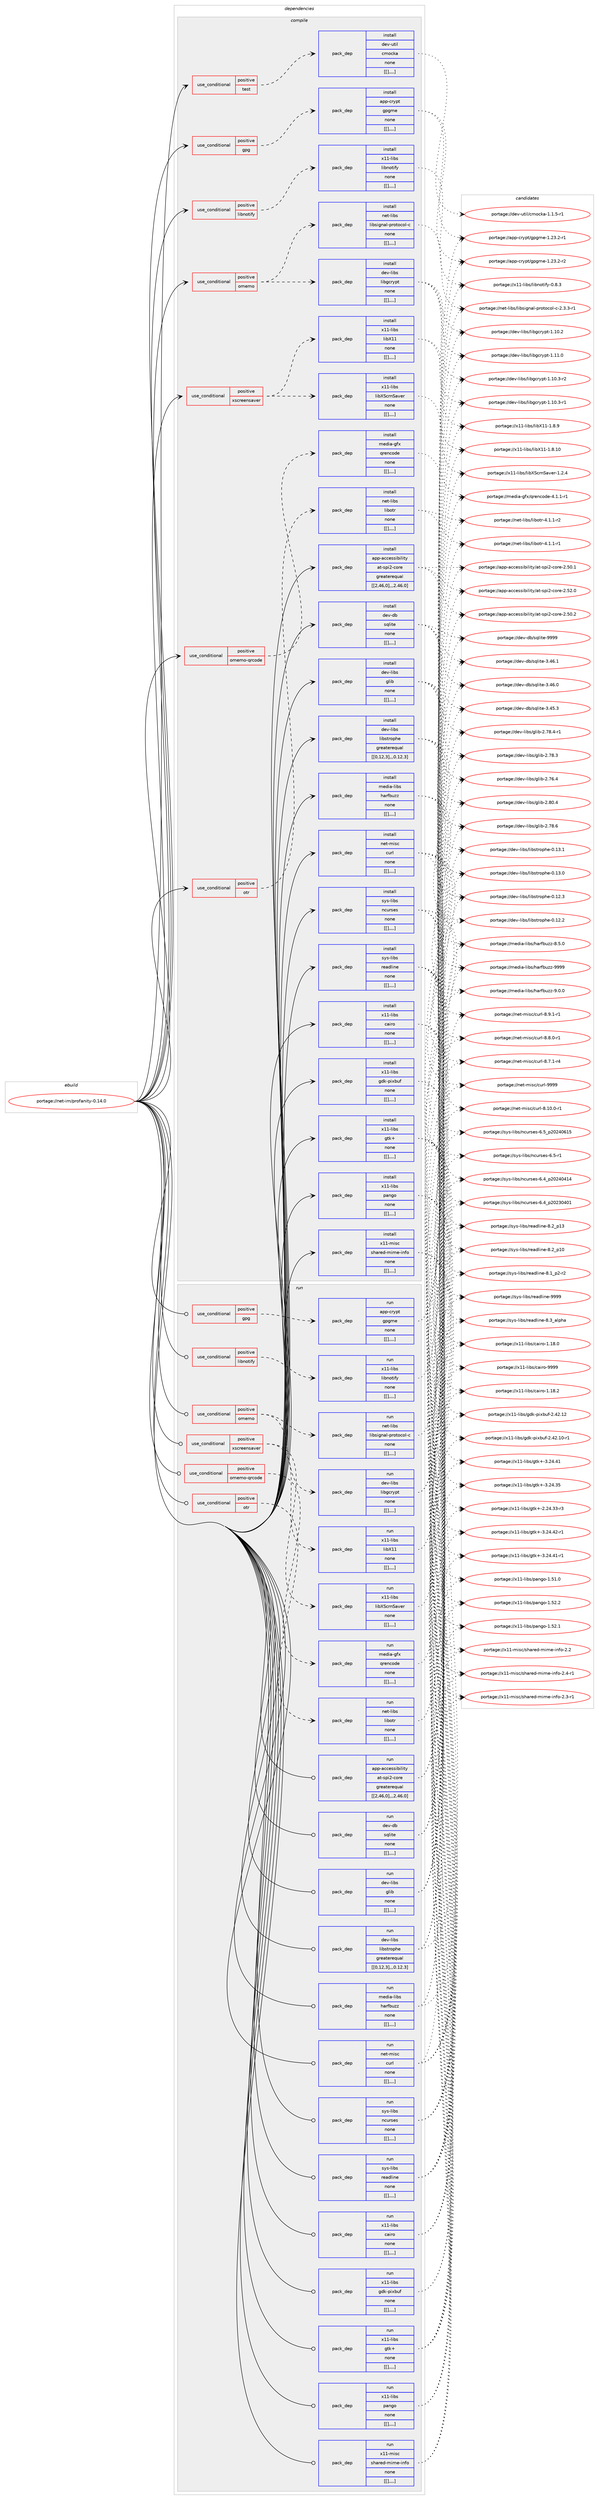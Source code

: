 digraph prolog {

# *************
# Graph options
# *************

newrank=true;
concentrate=true;
compound=true;
graph [rankdir=LR,fontname=Helvetica,fontsize=10,ranksep=1.5];#, ranksep=2.5, nodesep=0.2];
edge  [arrowhead=vee];
node  [fontname=Helvetica,fontsize=10];

# **********
# The ebuild
# **********

subgraph cluster_leftcol {
color=gray;
label=<<i>ebuild</i>>;
id [label="portage://net-im/profanity-0.14.0", color=red, width=4, href="../net-im/profanity-0.14.0.svg"];
}

# ****************
# The dependencies
# ****************

subgraph cluster_midcol {
color=gray;
label=<<i>dependencies</i>>;
subgraph cluster_compile {
fillcolor="#eeeeee";
style=filled;
label=<<i>compile</i>>;
subgraph cond96553 {
dependency371605 [label=<<TABLE BORDER="0" CELLBORDER="1" CELLSPACING="0" CELLPADDING="4"><TR><TD ROWSPAN="3" CELLPADDING="10">use_conditional</TD></TR><TR><TD>positive</TD></TR><TR><TD>gpg</TD></TR></TABLE>>, shape=none, color=red];
subgraph pack272291 {
dependency371606 [label=<<TABLE BORDER="0" CELLBORDER="1" CELLSPACING="0" CELLPADDING="4" WIDTH="220"><TR><TD ROWSPAN="6" CELLPADDING="30">pack_dep</TD></TR><TR><TD WIDTH="110">install</TD></TR><TR><TD>app-crypt</TD></TR><TR><TD>gpgme</TD></TR><TR><TD>none</TD></TR><TR><TD>[[],,,,]</TD></TR></TABLE>>, shape=none, color=blue];
}
dependency371605:e -> dependency371606:w [weight=20,style="dashed",arrowhead="vee"];
}
id:e -> dependency371605:w [weight=20,style="solid",arrowhead="vee"];
subgraph cond96554 {
dependency371607 [label=<<TABLE BORDER="0" CELLBORDER="1" CELLSPACING="0" CELLPADDING="4"><TR><TD ROWSPAN="3" CELLPADDING="10">use_conditional</TD></TR><TR><TD>positive</TD></TR><TR><TD>libnotify</TD></TR></TABLE>>, shape=none, color=red];
subgraph pack272292 {
dependency371608 [label=<<TABLE BORDER="0" CELLBORDER="1" CELLSPACING="0" CELLPADDING="4" WIDTH="220"><TR><TD ROWSPAN="6" CELLPADDING="30">pack_dep</TD></TR><TR><TD WIDTH="110">install</TD></TR><TR><TD>x11-libs</TD></TR><TR><TD>libnotify</TD></TR><TR><TD>none</TD></TR><TR><TD>[[],,,,]</TD></TR></TABLE>>, shape=none, color=blue];
}
dependency371607:e -> dependency371608:w [weight=20,style="dashed",arrowhead="vee"];
}
id:e -> dependency371607:w [weight=20,style="solid",arrowhead="vee"];
subgraph cond96555 {
dependency371609 [label=<<TABLE BORDER="0" CELLBORDER="1" CELLSPACING="0" CELLPADDING="4"><TR><TD ROWSPAN="3" CELLPADDING="10">use_conditional</TD></TR><TR><TD>positive</TD></TR><TR><TD>omemo</TD></TR></TABLE>>, shape=none, color=red];
subgraph pack272293 {
dependency371610 [label=<<TABLE BORDER="0" CELLBORDER="1" CELLSPACING="0" CELLPADDING="4" WIDTH="220"><TR><TD ROWSPAN="6" CELLPADDING="30">pack_dep</TD></TR><TR><TD WIDTH="110">install</TD></TR><TR><TD>dev-libs</TD></TR><TR><TD>libgcrypt</TD></TR><TR><TD>none</TD></TR><TR><TD>[[],,,,]</TD></TR></TABLE>>, shape=none, color=blue];
}
dependency371609:e -> dependency371610:w [weight=20,style="dashed",arrowhead="vee"];
subgraph pack272294 {
dependency371611 [label=<<TABLE BORDER="0" CELLBORDER="1" CELLSPACING="0" CELLPADDING="4" WIDTH="220"><TR><TD ROWSPAN="6" CELLPADDING="30">pack_dep</TD></TR><TR><TD WIDTH="110">install</TD></TR><TR><TD>net-libs</TD></TR><TR><TD>libsignal-protocol-c</TD></TR><TR><TD>none</TD></TR><TR><TD>[[],,,,]</TD></TR></TABLE>>, shape=none, color=blue];
}
dependency371609:e -> dependency371611:w [weight=20,style="dashed",arrowhead="vee"];
}
id:e -> dependency371609:w [weight=20,style="solid",arrowhead="vee"];
subgraph cond96556 {
dependency371612 [label=<<TABLE BORDER="0" CELLBORDER="1" CELLSPACING="0" CELLPADDING="4"><TR><TD ROWSPAN="3" CELLPADDING="10">use_conditional</TD></TR><TR><TD>positive</TD></TR><TR><TD>omemo-qrcode</TD></TR></TABLE>>, shape=none, color=red];
subgraph pack272295 {
dependency371613 [label=<<TABLE BORDER="0" CELLBORDER="1" CELLSPACING="0" CELLPADDING="4" WIDTH="220"><TR><TD ROWSPAN="6" CELLPADDING="30">pack_dep</TD></TR><TR><TD WIDTH="110">install</TD></TR><TR><TD>media-gfx</TD></TR><TR><TD>qrencode</TD></TR><TR><TD>none</TD></TR><TR><TD>[[],,,,]</TD></TR></TABLE>>, shape=none, color=blue];
}
dependency371612:e -> dependency371613:w [weight=20,style="dashed",arrowhead="vee"];
}
id:e -> dependency371612:w [weight=20,style="solid",arrowhead="vee"];
subgraph cond96557 {
dependency371614 [label=<<TABLE BORDER="0" CELLBORDER="1" CELLSPACING="0" CELLPADDING="4"><TR><TD ROWSPAN="3" CELLPADDING="10">use_conditional</TD></TR><TR><TD>positive</TD></TR><TR><TD>otr</TD></TR></TABLE>>, shape=none, color=red];
subgraph pack272296 {
dependency371615 [label=<<TABLE BORDER="0" CELLBORDER="1" CELLSPACING="0" CELLPADDING="4" WIDTH="220"><TR><TD ROWSPAN="6" CELLPADDING="30">pack_dep</TD></TR><TR><TD WIDTH="110">install</TD></TR><TR><TD>net-libs</TD></TR><TR><TD>libotr</TD></TR><TR><TD>none</TD></TR><TR><TD>[[],,,,]</TD></TR></TABLE>>, shape=none, color=blue];
}
dependency371614:e -> dependency371615:w [weight=20,style="dashed",arrowhead="vee"];
}
id:e -> dependency371614:w [weight=20,style="solid",arrowhead="vee"];
subgraph cond96558 {
dependency371616 [label=<<TABLE BORDER="0" CELLBORDER="1" CELLSPACING="0" CELLPADDING="4"><TR><TD ROWSPAN="3" CELLPADDING="10">use_conditional</TD></TR><TR><TD>positive</TD></TR><TR><TD>test</TD></TR></TABLE>>, shape=none, color=red];
subgraph pack272297 {
dependency371617 [label=<<TABLE BORDER="0" CELLBORDER="1" CELLSPACING="0" CELLPADDING="4" WIDTH="220"><TR><TD ROWSPAN="6" CELLPADDING="30">pack_dep</TD></TR><TR><TD WIDTH="110">install</TD></TR><TR><TD>dev-util</TD></TR><TR><TD>cmocka</TD></TR><TR><TD>none</TD></TR><TR><TD>[[],,,,]</TD></TR></TABLE>>, shape=none, color=blue];
}
dependency371616:e -> dependency371617:w [weight=20,style="dashed",arrowhead="vee"];
}
id:e -> dependency371616:w [weight=20,style="solid",arrowhead="vee"];
subgraph cond96559 {
dependency371618 [label=<<TABLE BORDER="0" CELLBORDER="1" CELLSPACING="0" CELLPADDING="4"><TR><TD ROWSPAN="3" CELLPADDING="10">use_conditional</TD></TR><TR><TD>positive</TD></TR><TR><TD>xscreensaver</TD></TR></TABLE>>, shape=none, color=red];
subgraph pack272298 {
dependency371619 [label=<<TABLE BORDER="0" CELLBORDER="1" CELLSPACING="0" CELLPADDING="4" WIDTH="220"><TR><TD ROWSPAN="6" CELLPADDING="30">pack_dep</TD></TR><TR><TD WIDTH="110">install</TD></TR><TR><TD>x11-libs</TD></TR><TR><TD>libXScrnSaver</TD></TR><TR><TD>none</TD></TR><TR><TD>[[],,,,]</TD></TR></TABLE>>, shape=none, color=blue];
}
dependency371618:e -> dependency371619:w [weight=20,style="dashed",arrowhead="vee"];
subgraph pack272299 {
dependency371620 [label=<<TABLE BORDER="0" CELLBORDER="1" CELLSPACING="0" CELLPADDING="4" WIDTH="220"><TR><TD ROWSPAN="6" CELLPADDING="30">pack_dep</TD></TR><TR><TD WIDTH="110">install</TD></TR><TR><TD>x11-libs</TD></TR><TR><TD>libX11</TD></TR><TR><TD>none</TD></TR><TR><TD>[[],,,,]</TD></TR></TABLE>>, shape=none, color=blue];
}
dependency371618:e -> dependency371620:w [weight=20,style="dashed",arrowhead="vee"];
}
id:e -> dependency371618:w [weight=20,style="solid",arrowhead="vee"];
subgraph pack272300 {
dependency371621 [label=<<TABLE BORDER="0" CELLBORDER="1" CELLSPACING="0" CELLPADDING="4" WIDTH="220"><TR><TD ROWSPAN="6" CELLPADDING="30">pack_dep</TD></TR><TR><TD WIDTH="110">install</TD></TR><TR><TD>app-accessibility</TD></TR><TR><TD>at-spi2-core</TD></TR><TR><TD>greaterequal</TD></TR><TR><TD>[[2,46,0],,,2.46.0]</TD></TR></TABLE>>, shape=none, color=blue];
}
id:e -> dependency371621:w [weight=20,style="solid",arrowhead="vee"];
subgraph pack272301 {
dependency371622 [label=<<TABLE BORDER="0" CELLBORDER="1" CELLSPACING="0" CELLPADDING="4" WIDTH="220"><TR><TD ROWSPAN="6" CELLPADDING="30">pack_dep</TD></TR><TR><TD WIDTH="110">install</TD></TR><TR><TD>dev-db</TD></TR><TR><TD>sqlite</TD></TR><TR><TD>none</TD></TR><TR><TD>[[],,,,]</TD></TR></TABLE>>, shape=none, color=blue];
}
id:e -> dependency371622:w [weight=20,style="solid",arrowhead="vee"];
subgraph pack272302 {
dependency371623 [label=<<TABLE BORDER="0" CELLBORDER="1" CELLSPACING="0" CELLPADDING="4" WIDTH="220"><TR><TD ROWSPAN="6" CELLPADDING="30">pack_dep</TD></TR><TR><TD WIDTH="110">install</TD></TR><TR><TD>dev-libs</TD></TR><TR><TD>glib</TD></TR><TR><TD>none</TD></TR><TR><TD>[[],,,,]</TD></TR></TABLE>>, shape=none, color=blue];
}
id:e -> dependency371623:w [weight=20,style="solid",arrowhead="vee"];
subgraph pack272303 {
dependency371624 [label=<<TABLE BORDER="0" CELLBORDER="1" CELLSPACING="0" CELLPADDING="4" WIDTH="220"><TR><TD ROWSPAN="6" CELLPADDING="30">pack_dep</TD></TR><TR><TD WIDTH="110">install</TD></TR><TR><TD>dev-libs</TD></TR><TR><TD>libstrophe</TD></TR><TR><TD>greaterequal</TD></TR><TR><TD>[[0,12,3],,,0.12.3]</TD></TR></TABLE>>, shape=none, color=blue];
}
id:e -> dependency371624:w [weight=20,style="solid",arrowhead="vee"];
subgraph pack272304 {
dependency371625 [label=<<TABLE BORDER="0" CELLBORDER="1" CELLSPACING="0" CELLPADDING="4" WIDTH="220"><TR><TD ROWSPAN="6" CELLPADDING="30">pack_dep</TD></TR><TR><TD WIDTH="110">install</TD></TR><TR><TD>media-libs</TD></TR><TR><TD>harfbuzz</TD></TR><TR><TD>none</TD></TR><TR><TD>[[],,,,]</TD></TR></TABLE>>, shape=none, color=blue];
}
id:e -> dependency371625:w [weight=20,style="solid",arrowhead="vee"];
subgraph pack272305 {
dependency371626 [label=<<TABLE BORDER="0" CELLBORDER="1" CELLSPACING="0" CELLPADDING="4" WIDTH="220"><TR><TD ROWSPAN="6" CELLPADDING="30">pack_dep</TD></TR><TR><TD WIDTH="110">install</TD></TR><TR><TD>net-misc</TD></TR><TR><TD>curl</TD></TR><TR><TD>none</TD></TR><TR><TD>[[],,,,]</TD></TR></TABLE>>, shape=none, color=blue];
}
id:e -> dependency371626:w [weight=20,style="solid",arrowhead="vee"];
subgraph pack272306 {
dependency371627 [label=<<TABLE BORDER="0" CELLBORDER="1" CELLSPACING="0" CELLPADDING="4" WIDTH="220"><TR><TD ROWSPAN="6" CELLPADDING="30">pack_dep</TD></TR><TR><TD WIDTH="110">install</TD></TR><TR><TD>sys-libs</TD></TR><TR><TD>ncurses</TD></TR><TR><TD>none</TD></TR><TR><TD>[[],,,,]</TD></TR></TABLE>>, shape=none, color=blue];
}
id:e -> dependency371627:w [weight=20,style="solid",arrowhead="vee"];
subgraph pack272307 {
dependency371628 [label=<<TABLE BORDER="0" CELLBORDER="1" CELLSPACING="0" CELLPADDING="4" WIDTH="220"><TR><TD ROWSPAN="6" CELLPADDING="30">pack_dep</TD></TR><TR><TD WIDTH="110">install</TD></TR><TR><TD>sys-libs</TD></TR><TR><TD>readline</TD></TR><TR><TD>none</TD></TR><TR><TD>[[],,,,]</TD></TR></TABLE>>, shape=none, color=blue];
}
id:e -> dependency371628:w [weight=20,style="solid",arrowhead="vee"];
subgraph pack272308 {
dependency371629 [label=<<TABLE BORDER="0" CELLBORDER="1" CELLSPACING="0" CELLPADDING="4" WIDTH="220"><TR><TD ROWSPAN="6" CELLPADDING="30">pack_dep</TD></TR><TR><TD WIDTH="110">install</TD></TR><TR><TD>x11-libs</TD></TR><TR><TD>cairo</TD></TR><TR><TD>none</TD></TR><TR><TD>[[],,,,]</TD></TR></TABLE>>, shape=none, color=blue];
}
id:e -> dependency371629:w [weight=20,style="solid",arrowhead="vee"];
subgraph pack272309 {
dependency371630 [label=<<TABLE BORDER="0" CELLBORDER="1" CELLSPACING="0" CELLPADDING="4" WIDTH="220"><TR><TD ROWSPAN="6" CELLPADDING="30">pack_dep</TD></TR><TR><TD WIDTH="110">install</TD></TR><TR><TD>x11-libs</TD></TR><TR><TD>gdk-pixbuf</TD></TR><TR><TD>none</TD></TR><TR><TD>[[],,,,]</TD></TR></TABLE>>, shape=none, color=blue];
}
id:e -> dependency371630:w [weight=20,style="solid",arrowhead="vee"];
subgraph pack272310 {
dependency371631 [label=<<TABLE BORDER="0" CELLBORDER="1" CELLSPACING="0" CELLPADDING="4" WIDTH="220"><TR><TD ROWSPAN="6" CELLPADDING="30">pack_dep</TD></TR><TR><TD WIDTH="110">install</TD></TR><TR><TD>x11-libs</TD></TR><TR><TD>gtk+</TD></TR><TR><TD>none</TD></TR><TR><TD>[[],,,,]</TD></TR></TABLE>>, shape=none, color=blue];
}
id:e -> dependency371631:w [weight=20,style="solid",arrowhead="vee"];
subgraph pack272311 {
dependency371632 [label=<<TABLE BORDER="0" CELLBORDER="1" CELLSPACING="0" CELLPADDING="4" WIDTH="220"><TR><TD ROWSPAN="6" CELLPADDING="30">pack_dep</TD></TR><TR><TD WIDTH="110">install</TD></TR><TR><TD>x11-libs</TD></TR><TR><TD>pango</TD></TR><TR><TD>none</TD></TR><TR><TD>[[],,,,]</TD></TR></TABLE>>, shape=none, color=blue];
}
id:e -> dependency371632:w [weight=20,style="solid",arrowhead="vee"];
subgraph pack272312 {
dependency371633 [label=<<TABLE BORDER="0" CELLBORDER="1" CELLSPACING="0" CELLPADDING="4" WIDTH="220"><TR><TD ROWSPAN="6" CELLPADDING="30">pack_dep</TD></TR><TR><TD WIDTH="110">install</TD></TR><TR><TD>x11-misc</TD></TR><TR><TD>shared-mime-info</TD></TR><TR><TD>none</TD></TR><TR><TD>[[],,,,]</TD></TR></TABLE>>, shape=none, color=blue];
}
id:e -> dependency371633:w [weight=20,style="solid",arrowhead="vee"];
}
subgraph cluster_compileandrun {
fillcolor="#eeeeee";
style=filled;
label=<<i>compile and run</i>>;
}
subgraph cluster_run {
fillcolor="#eeeeee";
style=filled;
label=<<i>run</i>>;
subgraph cond96560 {
dependency371634 [label=<<TABLE BORDER="0" CELLBORDER="1" CELLSPACING="0" CELLPADDING="4"><TR><TD ROWSPAN="3" CELLPADDING="10">use_conditional</TD></TR><TR><TD>positive</TD></TR><TR><TD>gpg</TD></TR></TABLE>>, shape=none, color=red];
subgraph pack272313 {
dependency371635 [label=<<TABLE BORDER="0" CELLBORDER="1" CELLSPACING="0" CELLPADDING="4" WIDTH="220"><TR><TD ROWSPAN="6" CELLPADDING="30">pack_dep</TD></TR><TR><TD WIDTH="110">run</TD></TR><TR><TD>app-crypt</TD></TR><TR><TD>gpgme</TD></TR><TR><TD>none</TD></TR><TR><TD>[[],,,,]</TD></TR></TABLE>>, shape=none, color=blue];
}
dependency371634:e -> dependency371635:w [weight=20,style="dashed",arrowhead="vee"];
}
id:e -> dependency371634:w [weight=20,style="solid",arrowhead="odot"];
subgraph cond96561 {
dependency371636 [label=<<TABLE BORDER="0" CELLBORDER="1" CELLSPACING="0" CELLPADDING="4"><TR><TD ROWSPAN="3" CELLPADDING="10">use_conditional</TD></TR><TR><TD>positive</TD></TR><TR><TD>libnotify</TD></TR></TABLE>>, shape=none, color=red];
subgraph pack272314 {
dependency371637 [label=<<TABLE BORDER="0" CELLBORDER="1" CELLSPACING="0" CELLPADDING="4" WIDTH="220"><TR><TD ROWSPAN="6" CELLPADDING="30">pack_dep</TD></TR><TR><TD WIDTH="110">run</TD></TR><TR><TD>x11-libs</TD></TR><TR><TD>libnotify</TD></TR><TR><TD>none</TD></TR><TR><TD>[[],,,,]</TD></TR></TABLE>>, shape=none, color=blue];
}
dependency371636:e -> dependency371637:w [weight=20,style="dashed",arrowhead="vee"];
}
id:e -> dependency371636:w [weight=20,style="solid",arrowhead="odot"];
subgraph cond96562 {
dependency371638 [label=<<TABLE BORDER="0" CELLBORDER="1" CELLSPACING="0" CELLPADDING="4"><TR><TD ROWSPAN="3" CELLPADDING="10">use_conditional</TD></TR><TR><TD>positive</TD></TR><TR><TD>omemo</TD></TR></TABLE>>, shape=none, color=red];
subgraph pack272315 {
dependency371639 [label=<<TABLE BORDER="0" CELLBORDER="1" CELLSPACING="0" CELLPADDING="4" WIDTH="220"><TR><TD ROWSPAN="6" CELLPADDING="30">pack_dep</TD></TR><TR><TD WIDTH="110">run</TD></TR><TR><TD>dev-libs</TD></TR><TR><TD>libgcrypt</TD></TR><TR><TD>none</TD></TR><TR><TD>[[],,,,]</TD></TR></TABLE>>, shape=none, color=blue];
}
dependency371638:e -> dependency371639:w [weight=20,style="dashed",arrowhead="vee"];
subgraph pack272316 {
dependency371640 [label=<<TABLE BORDER="0" CELLBORDER="1" CELLSPACING="0" CELLPADDING="4" WIDTH="220"><TR><TD ROWSPAN="6" CELLPADDING="30">pack_dep</TD></TR><TR><TD WIDTH="110">run</TD></TR><TR><TD>net-libs</TD></TR><TR><TD>libsignal-protocol-c</TD></TR><TR><TD>none</TD></TR><TR><TD>[[],,,,]</TD></TR></TABLE>>, shape=none, color=blue];
}
dependency371638:e -> dependency371640:w [weight=20,style="dashed",arrowhead="vee"];
}
id:e -> dependency371638:w [weight=20,style="solid",arrowhead="odot"];
subgraph cond96563 {
dependency371641 [label=<<TABLE BORDER="0" CELLBORDER="1" CELLSPACING="0" CELLPADDING="4"><TR><TD ROWSPAN="3" CELLPADDING="10">use_conditional</TD></TR><TR><TD>positive</TD></TR><TR><TD>omemo-qrcode</TD></TR></TABLE>>, shape=none, color=red];
subgraph pack272317 {
dependency371642 [label=<<TABLE BORDER="0" CELLBORDER="1" CELLSPACING="0" CELLPADDING="4" WIDTH="220"><TR><TD ROWSPAN="6" CELLPADDING="30">pack_dep</TD></TR><TR><TD WIDTH="110">run</TD></TR><TR><TD>media-gfx</TD></TR><TR><TD>qrencode</TD></TR><TR><TD>none</TD></TR><TR><TD>[[],,,,]</TD></TR></TABLE>>, shape=none, color=blue];
}
dependency371641:e -> dependency371642:w [weight=20,style="dashed",arrowhead="vee"];
}
id:e -> dependency371641:w [weight=20,style="solid",arrowhead="odot"];
subgraph cond96564 {
dependency371643 [label=<<TABLE BORDER="0" CELLBORDER="1" CELLSPACING="0" CELLPADDING="4"><TR><TD ROWSPAN="3" CELLPADDING="10">use_conditional</TD></TR><TR><TD>positive</TD></TR><TR><TD>otr</TD></TR></TABLE>>, shape=none, color=red];
subgraph pack272318 {
dependency371644 [label=<<TABLE BORDER="0" CELLBORDER="1" CELLSPACING="0" CELLPADDING="4" WIDTH="220"><TR><TD ROWSPAN="6" CELLPADDING="30">pack_dep</TD></TR><TR><TD WIDTH="110">run</TD></TR><TR><TD>net-libs</TD></TR><TR><TD>libotr</TD></TR><TR><TD>none</TD></TR><TR><TD>[[],,,,]</TD></TR></TABLE>>, shape=none, color=blue];
}
dependency371643:e -> dependency371644:w [weight=20,style="dashed",arrowhead="vee"];
}
id:e -> dependency371643:w [weight=20,style="solid",arrowhead="odot"];
subgraph cond96565 {
dependency371645 [label=<<TABLE BORDER="0" CELLBORDER="1" CELLSPACING="0" CELLPADDING="4"><TR><TD ROWSPAN="3" CELLPADDING="10">use_conditional</TD></TR><TR><TD>positive</TD></TR><TR><TD>xscreensaver</TD></TR></TABLE>>, shape=none, color=red];
subgraph pack272319 {
dependency371646 [label=<<TABLE BORDER="0" CELLBORDER="1" CELLSPACING="0" CELLPADDING="4" WIDTH="220"><TR><TD ROWSPAN="6" CELLPADDING="30">pack_dep</TD></TR><TR><TD WIDTH="110">run</TD></TR><TR><TD>x11-libs</TD></TR><TR><TD>libXScrnSaver</TD></TR><TR><TD>none</TD></TR><TR><TD>[[],,,,]</TD></TR></TABLE>>, shape=none, color=blue];
}
dependency371645:e -> dependency371646:w [weight=20,style="dashed",arrowhead="vee"];
subgraph pack272320 {
dependency371647 [label=<<TABLE BORDER="0" CELLBORDER="1" CELLSPACING="0" CELLPADDING="4" WIDTH="220"><TR><TD ROWSPAN="6" CELLPADDING="30">pack_dep</TD></TR><TR><TD WIDTH="110">run</TD></TR><TR><TD>x11-libs</TD></TR><TR><TD>libX11</TD></TR><TR><TD>none</TD></TR><TR><TD>[[],,,,]</TD></TR></TABLE>>, shape=none, color=blue];
}
dependency371645:e -> dependency371647:w [weight=20,style="dashed",arrowhead="vee"];
}
id:e -> dependency371645:w [weight=20,style="solid",arrowhead="odot"];
subgraph pack272321 {
dependency371648 [label=<<TABLE BORDER="0" CELLBORDER="1" CELLSPACING="0" CELLPADDING="4" WIDTH="220"><TR><TD ROWSPAN="6" CELLPADDING="30">pack_dep</TD></TR><TR><TD WIDTH="110">run</TD></TR><TR><TD>app-accessibility</TD></TR><TR><TD>at-spi2-core</TD></TR><TR><TD>greaterequal</TD></TR><TR><TD>[[2,46,0],,,2.46.0]</TD></TR></TABLE>>, shape=none, color=blue];
}
id:e -> dependency371648:w [weight=20,style="solid",arrowhead="odot"];
subgraph pack272322 {
dependency371649 [label=<<TABLE BORDER="0" CELLBORDER="1" CELLSPACING="0" CELLPADDING="4" WIDTH="220"><TR><TD ROWSPAN="6" CELLPADDING="30">pack_dep</TD></TR><TR><TD WIDTH="110">run</TD></TR><TR><TD>dev-db</TD></TR><TR><TD>sqlite</TD></TR><TR><TD>none</TD></TR><TR><TD>[[],,,,]</TD></TR></TABLE>>, shape=none, color=blue];
}
id:e -> dependency371649:w [weight=20,style="solid",arrowhead="odot"];
subgraph pack272323 {
dependency371650 [label=<<TABLE BORDER="0" CELLBORDER="1" CELLSPACING="0" CELLPADDING="4" WIDTH="220"><TR><TD ROWSPAN="6" CELLPADDING="30">pack_dep</TD></TR><TR><TD WIDTH="110">run</TD></TR><TR><TD>dev-libs</TD></TR><TR><TD>glib</TD></TR><TR><TD>none</TD></TR><TR><TD>[[],,,,]</TD></TR></TABLE>>, shape=none, color=blue];
}
id:e -> dependency371650:w [weight=20,style="solid",arrowhead="odot"];
subgraph pack272324 {
dependency371651 [label=<<TABLE BORDER="0" CELLBORDER="1" CELLSPACING="0" CELLPADDING="4" WIDTH="220"><TR><TD ROWSPAN="6" CELLPADDING="30">pack_dep</TD></TR><TR><TD WIDTH="110">run</TD></TR><TR><TD>dev-libs</TD></TR><TR><TD>libstrophe</TD></TR><TR><TD>greaterequal</TD></TR><TR><TD>[[0,12,3],,,0.12.3]</TD></TR></TABLE>>, shape=none, color=blue];
}
id:e -> dependency371651:w [weight=20,style="solid",arrowhead="odot"];
subgraph pack272325 {
dependency371652 [label=<<TABLE BORDER="0" CELLBORDER="1" CELLSPACING="0" CELLPADDING="4" WIDTH="220"><TR><TD ROWSPAN="6" CELLPADDING="30">pack_dep</TD></TR><TR><TD WIDTH="110">run</TD></TR><TR><TD>media-libs</TD></TR><TR><TD>harfbuzz</TD></TR><TR><TD>none</TD></TR><TR><TD>[[],,,,]</TD></TR></TABLE>>, shape=none, color=blue];
}
id:e -> dependency371652:w [weight=20,style="solid",arrowhead="odot"];
subgraph pack272326 {
dependency371653 [label=<<TABLE BORDER="0" CELLBORDER="1" CELLSPACING="0" CELLPADDING="4" WIDTH="220"><TR><TD ROWSPAN="6" CELLPADDING="30">pack_dep</TD></TR><TR><TD WIDTH="110">run</TD></TR><TR><TD>net-misc</TD></TR><TR><TD>curl</TD></TR><TR><TD>none</TD></TR><TR><TD>[[],,,,]</TD></TR></TABLE>>, shape=none, color=blue];
}
id:e -> dependency371653:w [weight=20,style="solid",arrowhead="odot"];
subgraph pack272327 {
dependency371654 [label=<<TABLE BORDER="0" CELLBORDER="1" CELLSPACING="0" CELLPADDING="4" WIDTH="220"><TR><TD ROWSPAN="6" CELLPADDING="30">pack_dep</TD></TR><TR><TD WIDTH="110">run</TD></TR><TR><TD>sys-libs</TD></TR><TR><TD>ncurses</TD></TR><TR><TD>none</TD></TR><TR><TD>[[],,,,]</TD></TR></TABLE>>, shape=none, color=blue];
}
id:e -> dependency371654:w [weight=20,style="solid",arrowhead="odot"];
subgraph pack272328 {
dependency371655 [label=<<TABLE BORDER="0" CELLBORDER="1" CELLSPACING="0" CELLPADDING="4" WIDTH="220"><TR><TD ROWSPAN="6" CELLPADDING="30">pack_dep</TD></TR><TR><TD WIDTH="110">run</TD></TR><TR><TD>sys-libs</TD></TR><TR><TD>readline</TD></TR><TR><TD>none</TD></TR><TR><TD>[[],,,,]</TD></TR></TABLE>>, shape=none, color=blue];
}
id:e -> dependency371655:w [weight=20,style="solid",arrowhead="odot"];
subgraph pack272329 {
dependency371656 [label=<<TABLE BORDER="0" CELLBORDER="1" CELLSPACING="0" CELLPADDING="4" WIDTH="220"><TR><TD ROWSPAN="6" CELLPADDING="30">pack_dep</TD></TR><TR><TD WIDTH="110">run</TD></TR><TR><TD>x11-libs</TD></TR><TR><TD>cairo</TD></TR><TR><TD>none</TD></TR><TR><TD>[[],,,,]</TD></TR></TABLE>>, shape=none, color=blue];
}
id:e -> dependency371656:w [weight=20,style="solid",arrowhead="odot"];
subgraph pack272330 {
dependency371657 [label=<<TABLE BORDER="0" CELLBORDER="1" CELLSPACING="0" CELLPADDING="4" WIDTH="220"><TR><TD ROWSPAN="6" CELLPADDING="30">pack_dep</TD></TR><TR><TD WIDTH="110">run</TD></TR><TR><TD>x11-libs</TD></TR><TR><TD>gdk-pixbuf</TD></TR><TR><TD>none</TD></TR><TR><TD>[[],,,,]</TD></TR></TABLE>>, shape=none, color=blue];
}
id:e -> dependency371657:w [weight=20,style="solid",arrowhead="odot"];
subgraph pack272331 {
dependency371658 [label=<<TABLE BORDER="0" CELLBORDER="1" CELLSPACING="0" CELLPADDING="4" WIDTH="220"><TR><TD ROWSPAN="6" CELLPADDING="30">pack_dep</TD></TR><TR><TD WIDTH="110">run</TD></TR><TR><TD>x11-libs</TD></TR><TR><TD>gtk+</TD></TR><TR><TD>none</TD></TR><TR><TD>[[],,,,]</TD></TR></TABLE>>, shape=none, color=blue];
}
id:e -> dependency371658:w [weight=20,style="solid",arrowhead="odot"];
subgraph pack272332 {
dependency371659 [label=<<TABLE BORDER="0" CELLBORDER="1" CELLSPACING="0" CELLPADDING="4" WIDTH="220"><TR><TD ROWSPAN="6" CELLPADDING="30">pack_dep</TD></TR><TR><TD WIDTH="110">run</TD></TR><TR><TD>x11-libs</TD></TR><TR><TD>pango</TD></TR><TR><TD>none</TD></TR><TR><TD>[[],,,,]</TD></TR></TABLE>>, shape=none, color=blue];
}
id:e -> dependency371659:w [weight=20,style="solid",arrowhead="odot"];
subgraph pack272333 {
dependency371660 [label=<<TABLE BORDER="0" CELLBORDER="1" CELLSPACING="0" CELLPADDING="4" WIDTH="220"><TR><TD ROWSPAN="6" CELLPADDING="30">pack_dep</TD></TR><TR><TD WIDTH="110">run</TD></TR><TR><TD>x11-misc</TD></TR><TR><TD>shared-mime-info</TD></TR><TR><TD>none</TD></TR><TR><TD>[[],,,,]</TD></TR></TABLE>>, shape=none, color=blue];
}
id:e -> dependency371660:w [weight=20,style="solid",arrowhead="odot"];
}
}

# **************
# The candidates
# **************

subgraph cluster_choices {
rank=same;
color=gray;
label=<<i>candidates</i>>;

subgraph choice272291 {
color=black;
nodesep=1;
choice97112112459911412111211647103112103109101454946505146504511450 [label="portage://app-crypt/gpgme-1.23.2-r2", color=red, width=4,href="../app-crypt/gpgme-1.23.2-r2.svg"];
choice97112112459911412111211647103112103109101454946505146504511449 [label="portage://app-crypt/gpgme-1.23.2-r1", color=red, width=4,href="../app-crypt/gpgme-1.23.2-r1.svg"];
dependency371606:e -> choice97112112459911412111211647103112103109101454946505146504511450:w [style=dotted,weight="100"];
dependency371606:e -> choice97112112459911412111211647103112103109101454946505146504511449:w [style=dotted,weight="100"];
}
subgraph choice272292 {
color=black;
nodesep=1;
choice120494945108105981154710810598110111116105102121454846564651 [label="portage://x11-libs/libnotify-0.8.3", color=red, width=4,href="../x11-libs/libnotify-0.8.3.svg"];
dependency371608:e -> choice120494945108105981154710810598110111116105102121454846564651:w [style=dotted,weight="100"];
}
subgraph choice272293 {
color=black;
nodesep=1;
choice100101118451081059811547108105981039911412111211645494649494648 [label="portage://dev-libs/libgcrypt-1.11.0", color=red, width=4,href="../dev-libs/libgcrypt-1.11.0.svg"];
choice1001011184510810598115471081059810399114121112116454946494846514511450 [label="portage://dev-libs/libgcrypt-1.10.3-r2", color=red, width=4,href="../dev-libs/libgcrypt-1.10.3-r2.svg"];
choice1001011184510810598115471081059810399114121112116454946494846514511449 [label="portage://dev-libs/libgcrypt-1.10.3-r1", color=red, width=4,href="../dev-libs/libgcrypt-1.10.3-r1.svg"];
choice100101118451081059811547108105981039911412111211645494649484650 [label="portage://dev-libs/libgcrypt-1.10.2", color=red, width=4,href="../dev-libs/libgcrypt-1.10.2.svg"];
dependency371610:e -> choice100101118451081059811547108105981039911412111211645494649494648:w [style=dotted,weight="100"];
dependency371610:e -> choice1001011184510810598115471081059810399114121112116454946494846514511450:w [style=dotted,weight="100"];
dependency371610:e -> choice1001011184510810598115471081059810399114121112116454946494846514511449:w [style=dotted,weight="100"];
dependency371610:e -> choice100101118451081059811547108105981039911412111211645494649484650:w [style=dotted,weight="100"];
}
subgraph choice272294 {
color=black;
nodesep=1;
choice1101011164510810598115471081059811510510311097108451121141111161119911110845994550465146514511449 [label="portage://net-libs/libsignal-protocol-c-2.3.3-r1", color=red, width=4,href="../net-libs/libsignal-protocol-c-2.3.3-r1.svg"];
dependency371611:e -> choice1101011164510810598115471081059811510510311097108451121141111161119911110845994550465146514511449:w [style=dotted,weight="100"];
}
subgraph choice272295 {
color=black;
nodesep=1;
choice109101100105974510310212047113114101110991111001014552464946494511449 [label="portage://media-gfx/qrencode-4.1.1-r1", color=red, width=4,href="../media-gfx/qrencode-4.1.1-r1.svg"];
dependency371613:e -> choice109101100105974510310212047113114101110991111001014552464946494511449:w [style=dotted,weight="100"];
}
subgraph choice272296 {
color=black;
nodesep=1;
choice110101116451081059811547108105981111161144552464946494511450 [label="portage://net-libs/libotr-4.1.1-r2", color=red, width=4,href="../net-libs/libotr-4.1.1-r2.svg"];
choice110101116451081059811547108105981111161144552464946494511449 [label="portage://net-libs/libotr-4.1.1-r1", color=red, width=4,href="../net-libs/libotr-4.1.1-r1.svg"];
dependency371615:e -> choice110101116451081059811547108105981111161144552464946494511450:w [style=dotted,weight="100"];
dependency371615:e -> choice110101116451081059811547108105981111161144552464946494511449:w [style=dotted,weight="100"];
}
subgraph choice272297 {
color=black;
nodesep=1;
choice10010111845117116105108479910911199107974549464946534511449 [label="portage://dev-util/cmocka-1.1.5-r1", color=red, width=4,href="../dev-util/cmocka-1.1.5-r1.svg"];
dependency371617:e -> choice10010111845117116105108479910911199107974549464946534511449:w [style=dotted,weight="100"];
}
subgraph choice272298 {
color=black;
nodesep=1;
choice1204949451081059811547108105988883991141108397118101114454946504652 [label="portage://x11-libs/libXScrnSaver-1.2.4", color=red, width=4,href="../x11-libs/libXScrnSaver-1.2.4.svg"];
dependency371619:e -> choice1204949451081059811547108105988883991141108397118101114454946504652:w [style=dotted,weight="100"];
}
subgraph choice272299 {
color=black;
nodesep=1;
choice12049494510810598115471081059888494945494656464948 [label="portage://x11-libs/libX11-1.8.10", color=red, width=4,href="../x11-libs/libX11-1.8.10.svg"];
choice120494945108105981154710810598884949454946564657 [label="portage://x11-libs/libX11-1.8.9", color=red, width=4,href="../x11-libs/libX11-1.8.9.svg"];
dependency371620:e -> choice12049494510810598115471081059888494945494656464948:w [style=dotted,weight="100"];
dependency371620:e -> choice120494945108105981154710810598884949454946564657:w [style=dotted,weight="100"];
}
subgraph choice272300 {
color=black;
nodesep=1;
choice97112112459799991011151151059810510810511612147971164511511210550459911111410145504653504648 [label="portage://app-accessibility/at-spi2-core-2.52.0", color=red, width=4,href="../app-accessibility/at-spi2-core-2.52.0.svg"];
choice97112112459799991011151151059810510810511612147971164511511210550459911111410145504653484650 [label="portage://app-accessibility/at-spi2-core-2.50.2", color=red, width=4,href="../app-accessibility/at-spi2-core-2.50.2.svg"];
choice97112112459799991011151151059810510810511612147971164511511210550459911111410145504653484649 [label="portage://app-accessibility/at-spi2-core-2.50.1", color=red, width=4,href="../app-accessibility/at-spi2-core-2.50.1.svg"];
dependency371621:e -> choice97112112459799991011151151059810510810511612147971164511511210550459911111410145504653504648:w [style=dotted,weight="100"];
dependency371621:e -> choice97112112459799991011151151059810510810511612147971164511511210550459911111410145504653484650:w [style=dotted,weight="100"];
dependency371621:e -> choice97112112459799991011151151059810510810511612147971164511511210550459911111410145504653484649:w [style=dotted,weight="100"];
}
subgraph choice272301 {
color=black;
nodesep=1;
choice1001011184510098471151131081051161014557575757 [label="portage://dev-db/sqlite-9999", color=red, width=4,href="../dev-db/sqlite-9999.svg"];
choice10010111845100984711511310810511610145514652544649 [label="portage://dev-db/sqlite-3.46.1", color=red, width=4,href="../dev-db/sqlite-3.46.1.svg"];
choice10010111845100984711511310810511610145514652544648 [label="portage://dev-db/sqlite-3.46.0", color=red, width=4,href="../dev-db/sqlite-3.46.0.svg"];
choice10010111845100984711511310810511610145514652534651 [label="portage://dev-db/sqlite-3.45.3", color=red, width=4,href="../dev-db/sqlite-3.45.3.svg"];
dependency371622:e -> choice1001011184510098471151131081051161014557575757:w [style=dotted,weight="100"];
dependency371622:e -> choice10010111845100984711511310810511610145514652544649:w [style=dotted,weight="100"];
dependency371622:e -> choice10010111845100984711511310810511610145514652544648:w [style=dotted,weight="100"];
dependency371622:e -> choice10010111845100984711511310810511610145514652534651:w [style=dotted,weight="100"];
}
subgraph choice272302 {
color=black;
nodesep=1;
choice1001011184510810598115471031081059845504656484652 [label="portage://dev-libs/glib-2.80.4", color=red, width=4,href="../dev-libs/glib-2.80.4.svg"];
choice1001011184510810598115471031081059845504655564654 [label="portage://dev-libs/glib-2.78.6", color=red, width=4,href="../dev-libs/glib-2.78.6.svg"];
choice10010111845108105981154710310810598455046555646524511449 [label="portage://dev-libs/glib-2.78.4-r1", color=red, width=4,href="../dev-libs/glib-2.78.4-r1.svg"];
choice1001011184510810598115471031081059845504655564651 [label="portage://dev-libs/glib-2.78.3", color=red, width=4,href="../dev-libs/glib-2.78.3.svg"];
choice1001011184510810598115471031081059845504655544652 [label="portage://dev-libs/glib-2.76.4", color=red, width=4,href="../dev-libs/glib-2.76.4.svg"];
dependency371623:e -> choice1001011184510810598115471031081059845504656484652:w [style=dotted,weight="100"];
dependency371623:e -> choice1001011184510810598115471031081059845504655564654:w [style=dotted,weight="100"];
dependency371623:e -> choice10010111845108105981154710310810598455046555646524511449:w [style=dotted,weight="100"];
dependency371623:e -> choice1001011184510810598115471031081059845504655564651:w [style=dotted,weight="100"];
dependency371623:e -> choice1001011184510810598115471031081059845504655544652:w [style=dotted,weight="100"];
}
subgraph choice272303 {
color=black;
nodesep=1;
choice1001011184510810598115471081059811511611411111210410145484649514649 [label="portage://dev-libs/libstrophe-0.13.1", color=red, width=4,href="../dev-libs/libstrophe-0.13.1.svg"];
choice1001011184510810598115471081059811511611411111210410145484649514648 [label="portage://dev-libs/libstrophe-0.13.0", color=red, width=4,href="../dev-libs/libstrophe-0.13.0.svg"];
choice1001011184510810598115471081059811511611411111210410145484649504651 [label="portage://dev-libs/libstrophe-0.12.3", color=red, width=4,href="../dev-libs/libstrophe-0.12.3.svg"];
choice1001011184510810598115471081059811511611411111210410145484649504650 [label="portage://dev-libs/libstrophe-0.12.2", color=red, width=4,href="../dev-libs/libstrophe-0.12.2.svg"];
dependency371624:e -> choice1001011184510810598115471081059811511611411111210410145484649514649:w [style=dotted,weight="100"];
dependency371624:e -> choice1001011184510810598115471081059811511611411111210410145484649514648:w [style=dotted,weight="100"];
dependency371624:e -> choice1001011184510810598115471081059811511611411111210410145484649504651:w [style=dotted,weight="100"];
dependency371624:e -> choice1001011184510810598115471081059811511611411111210410145484649504650:w [style=dotted,weight="100"];
}
subgraph choice272304 {
color=black;
nodesep=1;
choice1091011001059745108105981154710497114102981171221224557575757 [label="portage://media-libs/harfbuzz-9999", color=red, width=4,href="../media-libs/harfbuzz-9999.svg"];
choice109101100105974510810598115471049711410298117122122455746484648 [label="portage://media-libs/harfbuzz-9.0.0", color=red, width=4,href="../media-libs/harfbuzz-9.0.0.svg"];
choice109101100105974510810598115471049711410298117122122455646534648 [label="portage://media-libs/harfbuzz-8.5.0", color=red, width=4,href="../media-libs/harfbuzz-8.5.0.svg"];
dependency371625:e -> choice1091011001059745108105981154710497114102981171221224557575757:w [style=dotted,weight="100"];
dependency371625:e -> choice109101100105974510810598115471049711410298117122122455746484648:w [style=dotted,weight="100"];
dependency371625:e -> choice109101100105974510810598115471049711410298117122122455646534648:w [style=dotted,weight="100"];
}
subgraph choice272305 {
color=black;
nodesep=1;
choice110101116451091051159947991171141084557575757 [label="portage://net-misc/curl-9999", color=red, width=4,href="../net-misc/curl-9999.svg"];
choice11010111645109105115994799117114108455646494846484511449 [label="portage://net-misc/curl-8.10.0-r1", color=red, width=4,href="../net-misc/curl-8.10.0-r1.svg"];
choice110101116451091051159947991171141084556465746494511449 [label="portage://net-misc/curl-8.9.1-r1", color=red, width=4,href="../net-misc/curl-8.9.1-r1.svg"];
choice110101116451091051159947991171141084556465646484511449 [label="portage://net-misc/curl-8.8.0-r1", color=red, width=4,href="../net-misc/curl-8.8.0-r1.svg"];
choice110101116451091051159947991171141084556465546494511452 [label="portage://net-misc/curl-8.7.1-r4", color=red, width=4,href="../net-misc/curl-8.7.1-r4.svg"];
dependency371626:e -> choice110101116451091051159947991171141084557575757:w [style=dotted,weight="100"];
dependency371626:e -> choice11010111645109105115994799117114108455646494846484511449:w [style=dotted,weight="100"];
dependency371626:e -> choice110101116451091051159947991171141084556465746494511449:w [style=dotted,weight="100"];
dependency371626:e -> choice110101116451091051159947991171141084556465646484511449:w [style=dotted,weight="100"];
dependency371626:e -> choice110101116451091051159947991171141084556465546494511452:w [style=dotted,weight="100"];
}
subgraph choice272306 {
color=black;
nodesep=1;
choice1151211154510810598115471109911711411510111545544653951125048505248544953 [label="portage://sys-libs/ncurses-6.5_p20240615", color=red, width=4,href="../sys-libs/ncurses-6.5_p20240615.svg"];
choice11512111545108105981154711099117114115101115455446534511449 [label="portage://sys-libs/ncurses-6.5-r1", color=red, width=4,href="../sys-libs/ncurses-6.5-r1.svg"];
choice1151211154510810598115471109911711411510111545544652951125048505248524952 [label="portage://sys-libs/ncurses-6.4_p20240414", color=red, width=4,href="../sys-libs/ncurses-6.4_p20240414.svg"];
choice1151211154510810598115471109911711411510111545544652951125048505148524849 [label="portage://sys-libs/ncurses-6.4_p20230401", color=red, width=4,href="../sys-libs/ncurses-6.4_p20230401.svg"];
dependency371627:e -> choice1151211154510810598115471109911711411510111545544653951125048505248544953:w [style=dotted,weight="100"];
dependency371627:e -> choice11512111545108105981154711099117114115101115455446534511449:w [style=dotted,weight="100"];
dependency371627:e -> choice1151211154510810598115471109911711411510111545544652951125048505248524952:w [style=dotted,weight="100"];
dependency371627:e -> choice1151211154510810598115471109911711411510111545544652951125048505148524849:w [style=dotted,weight="100"];
}
subgraph choice272307 {
color=black;
nodesep=1;
choice115121115451081059811547114101971001081051101014557575757 [label="portage://sys-libs/readline-9999", color=red, width=4,href="../sys-libs/readline-9999.svg"];
choice1151211154510810598115471141019710010810511010145564651959710811210497 [label="portage://sys-libs/readline-8.3_alpha", color=red, width=4,href="../sys-libs/readline-8.3_alpha.svg"];
choice1151211154510810598115471141019710010810511010145564650951124951 [label="portage://sys-libs/readline-8.2_p13", color=red, width=4,href="../sys-libs/readline-8.2_p13.svg"];
choice1151211154510810598115471141019710010810511010145564650951124948 [label="portage://sys-libs/readline-8.2_p10", color=red, width=4,href="../sys-libs/readline-8.2_p10.svg"];
choice115121115451081059811547114101971001081051101014556464995112504511450 [label="portage://sys-libs/readline-8.1_p2-r2", color=red, width=4,href="../sys-libs/readline-8.1_p2-r2.svg"];
dependency371628:e -> choice115121115451081059811547114101971001081051101014557575757:w [style=dotted,weight="100"];
dependency371628:e -> choice1151211154510810598115471141019710010810511010145564651959710811210497:w [style=dotted,weight="100"];
dependency371628:e -> choice1151211154510810598115471141019710010810511010145564650951124951:w [style=dotted,weight="100"];
dependency371628:e -> choice1151211154510810598115471141019710010810511010145564650951124948:w [style=dotted,weight="100"];
dependency371628:e -> choice115121115451081059811547114101971001081051101014556464995112504511450:w [style=dotted,weight="100"];
}
subgraph choice272308 {
color=black;
nodesep=1;
choice120494945108105981154799971051141114557575757 [label="portage://x11-libs/cairo-9999", color=red, width=4,href="../x11-libs/cairo-9999.svg"];
choice1204949451081059811547999710511411145494649564650 [label="portage://x11-libs/cairo-1.18.2", color=red, width=4,href="../x11-libs/cairo-1.18.2.svg"];
choice1204949451081059811547999710511411145494649564648 [label="portage://x11-libs/cairo-1.18.0", color=red, width=4,href="../x11-libs/cairo-1.18.0.svg"];
dependency371629:e -> choice120494945108105981154799971051141114557575757:w [style=dotted,weight="100"];
dependency371629:e -> choice1204949451081059811547999710511411145494649564650:w [style=dotted,weight="100"];
dependency371629:e -> choice1204949451081059811547999710511411145494649564648:w [style=dotted,weight="100"];
}
subgraph choice272309 {
color=black;
nodesep=1;
choice120494945108105981154710310010745112105120981171024550465250464950 [label="portage://x11-libs/gdk-pixbuf-2.42.12", color=red, width=4,href="../x11-libs/gdk-pixbuf-2.42.12.svg"];
choice1204949451081059811547103100107451121051209811710245504652504649484511449 [label="portage://x11-libs/gdk-pixbuf-2.42.10-r1", color=red, width=4,href="../x11-libs/gdk-pixbuf-2.42.10-r1.svg"];
dependency371630:e -> choice120494945108105981154710310010745112105120981171024550465250464950:w [style=dotted,weight="100"];
dependency371630:e -> choice1204949451081059811547103100107451121051209811710245504652504649484511449:w [style=dotted,weight="100"];
}
subgraph choice272310 {
color=black;
nodesep=1;
choice12049494510810598115471031161074345514650524652504511449 [label="portage://x11-libs/gtk+-3.24.42-r1", color=red, width=4,href="../x11-libs/gtk+-3.24.42-r1.svg"];
choice12049494510810598115471031161074345514650524652494511449 [label="portage://x11-libs/gtk+-3.24.41-r1", color=red, width=4,href="../x11-libs/gtk+-3.24.41-r1.svg"];
choice1204949451081059811547103116107434551465052465249 [label="portage://x11-libs/gtk+-3.24.41", color=red, width=4,href="../x11-libs/gtk+-3.24.41.svg"];
choice1204949451081059811547103116107434551465052465153 [label="portage://x11-libs/gtk+-3.24.35", color=red, width=4,href="../x11-libs/gtk+-3.24.35.svg"];
choice12049494510810598115471031161074345504650524651514511451 [label="portage://x11-libs/gtk+-2.24.33-r3", color=red, width=4,href="../x11-libs/gtk+-2.24.33-r3.svg"];
dependency371631:e -> choice12049494510810598115471031161074345514650524652504511449:w [style=dotted,weight="100"];
dependency371631:e -> choice12049494510810598115471031161074345514650524652494511449:w [style=dotted,weight="100"];
dependency371631:e -> choice1204949451081059811547103116107434551465052465249:w [style=dotted,weight="100"];
dependency371631:e -> choice1204949451081059811547103116107434551465052465153:w [style=dotted,weight="100"];
dependency371631:e -> choice12049494510810598115471031161074345504650524651514511451:w [style=dotted,weight="100"];
}
subgraph choice272311 {
color=black;
nodesep=1;
choice12049494510810598115471129711010311145494653504650 [label="portage://x11-libs/pango-1.52.2", color=red, width=4,href="../x11-libs/pango-1.52.2.svg"];
choice12049494510810598115471129711010311145494653504649 [label="portage://x11-libs/pango-1.52.1", color=red, width=4,href="../x11-libs/pango-1.52.1.svg"];
choice12049494510810598115471129711010311145494653494648 [label="portage://x11-libs/pango-1.51.0", color=red, width=4,href="../x11-libs/pango-1.51.0.svg"];
dependency371632:e -> choice12049494510810598115471129711010311145494653504650:w [style=dotted,weight="100"];
dependency371632:e -> choice12049494510810598115471129711010311145494653504649:w [style=dotted,weight="100"];
dependency371632:e -> choice12049494510810598115471129711010311145494653494648:w [style=dotted,weight="100"];
}
subgraph choice272312 {
color=black;
nodesep=1;
choice1204949451091051159947115104971141011004510910510910145105110102111455046524511449 [label="portage://x11-misc/shared-mime-info-2.4-r1", color=red, width=4,href="../x11-misc/shared-mime-info-2.4-r1.svg"];
choice1204949451091051159947115104971141011004510910510910145105110102111455046514511449 [label="portage://x11-misc/shared-mime-info-2.3-r1", color=red, width=4,href="../x11-misc/shared-mime-info-2.3-r1.svg"];
choice120494945109105115994711510497114101100451091051091014510511010211145504650 [label="portage://x11-misc/shared-mime-info-2.2", color=red, width=4,href="../x11-misc/shared-mime-info-2.2.svg"];
dependency371633:e -> choice1204949451091051159947115104971141011004510910510910145105110102111455046524511449:w [style=dotted,weight="100"];
dependency371633:e -> choice1204949451091051159947115104971141011004510910510910145105110102111455046514511449:w [style=dotted,weight="100"];
dependency371633:e -> choice120494945109105115994711510497114101100451091051091014510511010211145504650:w [style=dotted,weight="100"];
}
subgraph choice272313 {
color=black;
nodesep=1;
choice97112112459911412111211647103112103109101454946505146504511450 [label="portage://app-crypt/gpgme-1.23.2-r2", color=red, width=4,href="../app-crypt/gpgme-1.23.2-r2.svg"];
choice97112112459911412111211647103112103109101454946505146504511449 [label="portage://app-crypt/gpgme-1.23.2-r1", color=red, width=4,href="../app-crypt/gpgme-1.23.2-r1.svg"];
dependency371635:e -> choice97112112459911412111211647103112103109101454946505146504511450:w [style=dotted,weight="100"];
dependency371635:e -> choice97112112459911412111211647103112103109101454946505146504511449:w [style=dotted,weight="100"];
}
subgraph choice272314 {
color=black;
nodesep=1;
choice120494945108105981154710810598110111116105102121454846564651 [label="portage://x11-libs/libnotify-0.8.3", color=red, width=4,href="../x11-libs/libnotify-0.8.3.svg"];
dependency371637:e -> choice120494945108105981154710810598110111116105102121454846564651:w [style=dotted,weight="100"];
}
subgraph choice272315 {
color=black;
nodesep=1;
choice100101118451081059811547108105981039911412111211645494649494648 [label="portage://dev-libs/libgcrypt-1.11.0", color=red, width=4,href="../dev-libs/libgcrypt-1.11.0.svg"];
choice1001011184510810598115471081059810399114121112116454946494846514511450 [label="portage://dev-libs/libgcrypt-1.10.3-r2", color=red, width=4,href="../dev-libs/libgcrypt-1.10.3-r2.svg"];
choice1001011184510810598115471081059810399114121112116454946494846514511449 [label="portage://dev-libs/libgcrypt-1.10.3-r1", color=red, width=4,href="../dev-libs/libgcrypt-1.10.3-r1.svg"];
choice100101118451081059811547108105981039911412111211645494649484650 [label="portage://dev-libs/libgcrypt-1.10.2", color=red, width=4,href="../dev-libs/libgcrypt-1.10.2.svg"];
dependency371639:e -> choice100101118451081059811547108105981039911412111211645494649494648:w [style=dotted,weight="100"];
dependency371639:e -> choice1001011184510810598115471081059810399114121112116454946494846514511450:w [style=dotted,weight="100"];
dependency371639:e -> choice1001011184510810598115471081059810399114121112116454946494846514511449:w [style=dotted,weight="100"];
dependency371639:e -> choice100101118451081059811547108105981039911412111211645494649484650:w [style=dotted,weight="100"];
}
subgraph choice272316 {
color=black;
nodesep=1;
choice1101011164510810598115471081059811510510311097108451121141111161119911110845994550465146514511449 [label="portage://net-libs/libsignal-protocol-c-2.3.3-r1", color=red, width=4,href="../net-libs/libsignal-protocol-c-2.3.3-r1.svg"];
dependency371640:e -> choice1101011164510810598115471081059811510510311097108451121141111161119911110845994550465146514511449:w [style=dotted,weight="100"];
}
subgraph choice272317 {
color=black;
nodesep=1;
choice109101100105974510310212047113114101110991111001014552464946494511449 [label="portage://media-gfx/qrencode-4.1.1-r1", color=red, width=4,href="../media-gfx/qrencode-4.1.1-r1.svg"];
dependency371642:e -> choice109101100105974510310212047113114101110991111001014552464946494511449:w [style=dotted,weight="100"];
}
subgraph choice272318 {
color=black;
nodesep=1;
choice110101116451081059811547108105981111161144552464946494511450 [label="portage://net-libs/libotr-4.1.1-r2", color=red, width=4,href="../net-libs/libotr-4.1.1-r2.svg"];
choice110101116451081059811547108105981111161144552464946494511449 [label="portage://net-libs/libotr-4.1.1-r1", color=red, width=4,href="../net-libs/libotr-4.1.1-r1.svg"];
dependency371644:e -> choice110101116451081059811547108105981111161144552464946494511450:w [style=dotted,weight="100"];
dependency371644:e -> choice110101116451081059811547108105981111161144552464946494511449:w [style=dotted,weight="100"];
}
subgraph choice272319 {
color=black;
nodesep=1;
choice1204949451081059811547108105988883991141108397118101114454946504652 [label="portage://x11-libs/libXScrnSaver-1.2.4", color=red, width=4,href="../x11-libs/libXScrnSaver-1.2.4.svg"];
dependency371646:e -> choice1204949451081059811547108105988883991141108397118101114454946504652:w [style=dotted,weight="100"];
}
subgraph choice272320 {
color=black;
nodesep=1;
choice12049494510810598115471081059888494945494656464948 [label="portage://x11-libs/libX11-1.8.10", color=red, width=4,href="../x11-libs/libX11-1.8.10.svg"];
choice120494945108105981154710810598884949454946564657 [label="portage://x11-libs/libX11-1.8.9", color=red, width=4,href="../x11-libs/libX11-1.8.9.svg"];
dependency371647:e -> choice12049494510810598115471081059888494945494656464948:w [style=dotted,weight="100"];
dependency371647:e -> choice120494945108105981154710810598884949454946564657:w [style=dotted,weight="100"];
}
subgraph choice272321 {
color=black;
nodesep=1;
choice97112112459799991011151151059810510810511612147971164511511210550459911111410145504653504648 [label="portage://app-accessibility/at-spi2-core-2.52.0", color=red, width=4,href="../app-accessibility/at-spi2-core-2.52.0.svg"];
choice97112112459799991011151151059810510810511612147971164511511210550459911111410145504653484650 [label="portage://app-accessibility/at-spi2-core-2.50.2", color=red, width=4,href="../app-accessibility/at-spi2-core-2.50.2.svg"];
choice97112112459799991011151151059810510810511612147971164511511210550459911111410145504653484649 [label="portage://app-accessibility/at-spi2-core-2.50.1", color=red, width=4,href="../app-accessibility/at-spi2-core-2.50.1.svg"];
dependency371648:e -> choice97112112459799991011151151059810510810511612147971164511511210550459911111410145504653504648:w [style=dotted,weight="100"];
dependency371648:e -> choice97112112459799991011151151059810510810511612147971164511511210550459911111410145504653484650:w [style=dotted,weight="100"];
dependency371648:e -> choice97112112459799991011151151059810510810511612147971164511511210550459911111410145504653484649:w [style=dotted,weight="100"];
}
subgraph choice272322 {
color=black;
nodesep=1;
choice1001011184510098471151131081051161014557575757 [label="portage://dev-db/sqlite-9999", color=red, width=4,href="../dev-db/sqlite-9999.svg"];
choice10010111845100984711511310810511610145514652544649 [label="portage://dev-db/sqlite-3.46.1", color=red, width=4,href="../dev-db/sqlite-3.46.1.svg"];
choice10010111845100984711511310810511610145514652544648 [label="portage://dev-db/sqlite-3.46.0", color=red, width=4,href="../dev-db/sqlite-3.46.0.svg"];
choice10010111845100984711511310810511610145514652534651 [label="portage://dev-db/sqlite-3.45.3", color=red, width=4,href="../dev-db/sqlite-3.45.3.svg"];
dependency371649:e -> choice1001011184510098471151131081051161014557575757:w [style=dotted,weight="100"];
dependency371649:e -> choice10010111845100984711511310810511610145514652544649:w [style=dotted,weight="100"];
dependency371649:e -> choice10010111845100984711511310810511610145514652544648:w [style=dotted,weight="100"];
dependency371649:e -> choice10010111845100984711511310810511610145514652534651:w [style=dotted,weight="100"];
}
subgraph choice272323 {
color=black;
nodesep=1;
choice1001011184510810598115471031081059845504656484652 [label="portage://dev-libs/glib-2.80.4", color=red, width=4,href="../dev-libs/glib-2.80.4.svg"];
choice1001011184510810598115471031081059845504655564654 [label="portage://dev-libs/glib-2.78.6", color=red, width=4,href="../dev-libs/glib-2.78.6.svg"];
choice10010111845108105981154710310810598455046555646524511449 [label="portage://dev-libs/glib-2.78.4-r1", color=red, width=4,href="../dev-libs/glib-2.78.4-r1.svg"];
choice1001011184510810598115471031081059845504655564651 [label="portage://dev-libs/glib-2.78.3", color=red, width=4,href="../dev-libs/glib-2.78.3.svg"];
choice1001011184510810598115471031081059845504655544652 [label="portage://dev-libs/glib-2.76.4", color=red, width=4,href="../dev-libs/glib-2.76.4.svg"];
dependency371650:e -> choice1001011184510810598115471031081059845504656484652:w [style=dotted,weight="100"];
dependency371650:e -> choice1001011184510810598115471031081059845504655564654:w [style=dotted,weight="100"];
dependency371650:e -> choice10010111845108105981154710310810598455046555646524511449:w [style=dotted,weight="100"];
dependency371650:e -> choice1001011184510810598115471031081059845504655564651:w [style=dotted,weight="100"];
dependency371650:e -> choice1001011184510810598115471031081059845504655544652:w [style=dotted,weight="100"];
}
subgraph choice272324 {
color=black;
nodesep=1;
choice1001011184510810598115471081059811511611411111210410145484649514649 [label="portage://dev-libs/libstrophe-0.13.1", color=red, width=4,href="../dev-libs/libstrophe-0.13.1.svg"];
choice1001011184510810598115471081059811511611411111210410145484649514648 [label="portage://dev-libs/libstrophe-0.13.0", color=red, width=4,href="../dev-libs/libstrophe-0.13.0.svg"];
choice1001011184510810598115471081059811511611411111210410145484649504651 [label="portage://dev-libs/libstrophe-0.12.3", color=red, width=4,href="../dev-libs/libstrophe-0.12.3.svg"];
choice1001011184510810598115471081059811511611411111210410145484649504650 [label="portage://dev-libs/libstrophe-0.12.2", color=red, width=4,href="../dev-libs/libstrophe-0.12.2.svg"];
dependency371651:e -> choice1001011184510810598115471081059811511611411111210410145484649514649:w [style=dotted,weight="100"];
dependency371651:e -> choice1001011184510810598115471081059811511611411111210410145484649514648:w [style=dotted,weight="100"];
dependency371651:e -> choice1001011184510810598115471081059811511611411111210410145484649504651:w [style=dotted,weight="100"];
dependency371651:e -> choice1001011184510810598115471081059811511611411111210410145484649504650:w [style=dotted,weight="100"];
}
subgraph choice272325 {
color=black;
nodesep=1;
choice1091011001059745108105981154710497114102981171221224557575757 [label="portage://media-libs/harfbuzz-9999", color=red, width=4,href="../media-libs/harfbuzz-9999.svg"];
choice109101100105974510810598115471049711410298117122122455746484648 [label="portage://media-libs/harfbuzz-9.0.0", color=red, width=4,href="../media-libs/harfbuzz-9.0.0.svg"];
choice109101100105974510810598115471049711410298117122122455646534648 [label="portage://media-libs/harfbuzz-8.5.0", color=red, width=4,href="../media-libs/harfbuzz-8.5.0.svg"];
dependency371652:e -> choice1091011001059745108105981154710497114102981171221224557575757:w [style=dotted,weight="100"];
dependency371652:e -> choice109101100105974510810598115471049711410298117122122455746484648:w [style=dotted,weight="100"];
dependency371652:e -> choice109101100105974510810598115471049711410298117122122455646534648:w [style=dotted,weight="100"];
}
subgraph choice272326 {
color=black;
nodesep=1;
choice110101116451091051159947991171141084557575757 [label="portage://net-misc/curl-9999", color=red, width=4,href="../net-misc/curl-9999.svg"];
choice11010111645109105115994799117114108455646494846484511449 [label="portage://net-misc/curl-8.10.0-r1", color=red, width=4,href="../net-misc/curl-8.10.0-r1.svg"];
choice110101116451091051159947991171141084556465746494511449 [label="portage://net-misc/curl-8.9.1-r1", color=red, width=4,href="../net-misc/curl-8.9.1-r1.svg"];
choice110101116451091051159947991171141084556465646484511449 [label="portage://net-misc/curl-8.8.0-r1", color=red, width=4,href="../net-misc/curl-8.8.0-r1.svg"];
choice110101116451091051159947991171141084556465546494511452 [label="portage://net-misc/curl-8.7.1-r4", color=red, width=4,href="../net-misc/curl-8.7.1-r4.svg"];
dependency371653:e -> choice110101116451091051159947991171141084557575757:w [style=dotted,weight="100"];
dependency371653:e -> choice11010111645109105115994799117114108455646494846484511449:w [style=dotted,weight="100"];
dependency371653:e -> choice110101116451091051159947991171141084556465746494511449:w [style=dotted,weight="100"];
dependency371653:e -> choice110101116451091051159947991171141084556465646484511449:w [style=dotted,weight="100"];
dependency371653:e -> choice110101116451091051159947991171141084556465546494511452:w [style=dotted,weight="100"];
}
subgraph choice272327 {
color=black;
nodesep=1;
choice1151211154510810598115471109911711411510111545544653951125048505248544953 [label="portage://sys-libs/ncurses-6.5_p20240615", color=red, width=4,href="../sys-libs/ncurses-6.5_p20240615.svg"];
choice11512111545108105981154711099117114115101115455446534511449 [label="portage://sys-libs/ncurses-6.5-r1", color=red, width=4,href="../sys-libs/ncurses-6.5-r1.svg"];
choice1151211154510810598115471109911711411510111545544652951125048505248524952 [label="portage://sys-libs/ncurses-6.4_p20240414", color=red, width=4,href="../sys-libs/ncurses-6.4_p20240414.svg"];
choice1151211154510810598115471109911711411510111545544652951125048505148524849 [label="portage://sys-libs/ncurses-6.4_p20230401", color=red, width=4,href="../sys-libs/ncurses-6.4_p20230401.svg"];
dependency371654:e -> choice1151211154510810598115471109911711411510111545544653951125048505248544953:w [style=dotted,weight="100"];
dependency371654:e -> choice11512111545108105981154711099117114115101115455446534511449:w [style=dotted,weight="100"];
dependency371654:e -> choice1151211154510810598115471109911711411510111545544652951125048505248524952:w [style=dotted,weight="100"];
dependency371654:e -> choice1151211154510810598115471109911711411510111545544652951125048505148524849:w [style=dotted,weight="100"];
}
subgraph choice272328 {
color=black;
nodesep=1;
choice115121115451081059811547114101971001081051101014557575757 [label="portage://sys-libs/readline-9999", color=red, width=4,href="../sys-libs/readline-9999.svg"];
choice1151211154510810598115471141019710010810511010145564651959710811210497 [label="portage://sys-libs/readline-8.3_alpha", color=red, width=4,href="../sys-libs/readline-8.3_alpha.svg"];
choice1151211154510810598115471141019710010810511010145564650951124951 [label="portage://sys-libs/readline-8.2_p13", color=red, width=4,href="../sys-libs/readline-8.2_p13.svg"];
choice1151211154510810598115471141019710010810511010145564650951124948 [label="portage://sys-libs/readline-8.2_p10", color=red, width=4,href="../sys-libs/readline-8.2_p10.svg"];
choice115121115451081059811547114101971001081051101014556464995112504511450 [label="portage://sys-libs/readline-8.1_p2-r2", color=red, width=4,href="../sys-libs/readline-8.1_p2-r2.svg"];
dependency371655:e -> choice115121115451081059811547114101971001081051101014557575757:w [style=dotted,weight="100"];
dependency371655:e -> choice1151211154510810598115471141019710010810511010145564651959710811210497:w [style=dotted,weight="100"];
dependency371655:e -> choice1151211154510810598115471141019710010810511010145564650951124951:w [style=dotted,weight="100"];
dependency371655:e -> choice1151211154510810598115471141019710010810511010145564650951124948:w [style=dotted,weight="100"];
dependency371655:e -> choice115121115451081059811547114101971001081051101014556464995112504511450:w [style=dotted,weight="100"];
}
subgraph choice272329 {
color=black;
nodesep=1;
choice120494945108105981154799971051141114557575757 [label="portage://x11-libs/cairo-9999", color=red, width=4,href="../x11-libs/cairo-9999.svg"];
choice1204949451081059811547999710511411145494649564650 [label="portage://x11-libs/cairo-1.18.2", color=red, width=4,href="../x11-libs/cairo-1.18.2.svg"];
choice1204949451081059811547999710511411145494649564648 [label="portage://x11-libs/cairo-1.18.0", color=red, width=4,href="../x11-libs/cairo-1.18.0.svg"];
dependency371656:e -> choice120494945108105981154799971051141114557575757:w [style=dotted,weight="100"];
dependency371656:e -> choice1204949451081059811547999710511411145494649564650:w [style=dotted,weight="100"];
dependency371656:e -> choice1204949451081059811547999710511411145494649564648:w [style=dotted,weight="100"];
}
subgraph choice272330 {
color=black;
nodesep=1;
choice120494945108105981154710310010745112105120981171024550465250464950 [label="portage://x11-libs/gdk-pixbuf-2.42.12", color=red, width=4,href="../x11-libs/gdk-pixbuf-2.42.12.svg"];
choice1204949451081059811547103100107451121051209811710245504652504649484511449 [label="portage://x11-libs/gdk-pixbuf-2.42.10-r1", color=red, width=4,href="../x11-libs/gdk-pixbuf-2.42.10-r1.svg"];
dependency371657:e -> choice120494945108105981154710310010745112105120981171024550465250464950:w [style=dotted,weight="100"];
dependency371657:e -> choice1204949451081059811547103100107451121051209811710245504652504649484511449:w [style=dotted,weight="100"];
}
subgraph choice272331 {
color=black;
nodesep=1;
choice12049494510810598115471031161074345514650524652504511449 [label="portage://x11-libs/gtk+-3.24.42-r1", color=red, width=4,href="../x11-libs/gtk+-3.24.42-r1.svg"];
choice12049494510810598115471031161074345514650524652494511449 [label="portage://x11-libs/gtk+-3.24.41-r1", color=red, width=4,href="../x11-libs/gtk+-3.24.41-r1.svg"];
choice1204949451081059811547103116107434551465052465249 [label="portage://x11-libs/gtk+-3.24.41", color=red, width=4,href="../x11-libs/gtk+-3.24.41.svg"];
choice1204949451081059811547103116107434551465052465153 [label="portage://x11-libs/gtk+-3.24.35", color=red, width=4,href="../x11-libs/gtk+-3.24.35.svg"];
choice12049494510810598115471031161074345504650524651514511451 [label="portage://x11-libs/gtk+-2.24.33-r3", color=red, width=4,href="../x11-libs/gtk+-2.24.33-r3.svg"];
dependency371658:e -> choice12049494510810598115471031161074345514650524652504511449:w [style=dotted,weight="100"];
dependency371658:e -> choice12049494510810598115471031161074345514650524652494511449:w [style=dotted,weight="100"];
dependency371658:e -> choice1204949451081059811547103116107434551465052465249:w [style=dotted,weight="100"];
dependency371658:e -> choice1204949451081059811547103116107434551465052465153:w [style=dotted,weight="100"];
dependency371658:e -> choice12049494510810598115471031161074345504650524651514511451:w [style=dotted,weight="100"];
}
subgraph choice272332 {
color=black;
nodesep=1;
choice12049494510810598115471129711010311145494653504650 [label="portage://x11-libs/pango-1.52.2", color=red, width=4,href="../x11-libs/pango-1.52.2.svg"];
choice12049494510810598115471129711010311145494653504649 [label="portage://x11-libs/pango-1.52.1", color=red, width=4,href="../x11-libs/pango-1.52.1.svg"];
choice12049494510810598115471129711010311145494653494648 [label="portage://x11-libs/pango-1.51.0", color=red, width=4,href="../x11-libs/pango-1.51.0.svg"];
dependency371659:e -> choice12049494510810598115471129711010311145494653504650:w [style=dotted,weight="100"];
dependency371659:e -> choice12049494510810598115471129711010311145494653504649:w [style=dotted,weight="100"];
dependency371659:e -> choice12049494510810598115471129711010311145494653494648:w [style=dotted,weight="100"];
}
subgraph choice272333 {
color=black;
nodesep=1;
choice1204949451091051159947115104971141011004510910510910145105110102111455046524511449 [label="portage://x11-misc/shared-mime-info-2.4-r1", color=red, width=4,href="../x11-misc/shared-mime-info-2.4-r1.svg"];
choice1204949451091051159947115104971141011004510910510910145105110102111455046514511449 [label="portage://x11-misc/shared-mime-info-2.3-r1", color=red, width=4,href="../x11-misc/shared-mime-info-2.3-r1.svg"];
choice120494945109105115994711510497114101100451091051091014510511010211145504650 [label="portage://x11-misc/shared-mime-info-2.2", color=red, width=4,href="../x11-misc/shared-mime-info-2.2.svg"];
dependency371660:e -> choice1204949451091051159947115104971141011004510910510910145105110102111455046524511449:w [style=dotted,weight="100"];
dependency371660:e -> choice1204949451091051159947115104971141011004510910510910145105110102111455046514511449:w [style=dotted,weight="100"];
dependency371660:e -> choice120494945109105115994711510497114101100451091051091014510511010211145504650:w [style=dotted,weight="100"];
}
}

}
